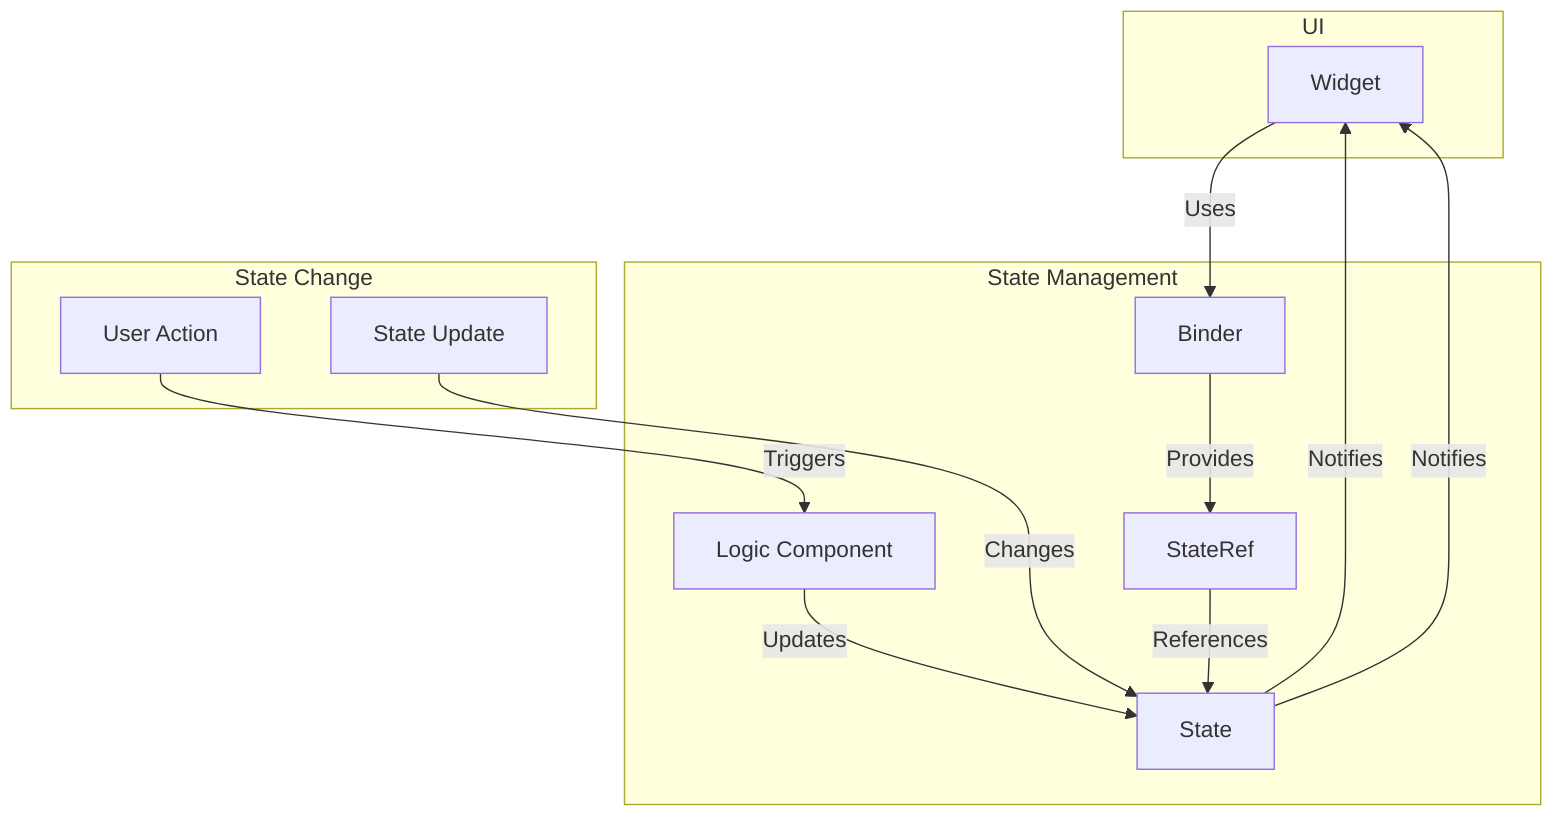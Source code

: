graph TD
    subgraph UI
        A[Widget]
    end
    
    subgraph State Management
        B[Binder]
        C[StateRef]
        D[Logic Component]
        E[State]
    end

    subgraph State Change
        F[User Action]
        G[State Update]
    end

    A -->|Uses| B
    B -->|Provides| C
    C -->|References| E
    D -->|Updates| E
    E -->|Notifies| A

    F -->|Triggers| D
    G -->|Changes| E
    E -->|Notifies| A